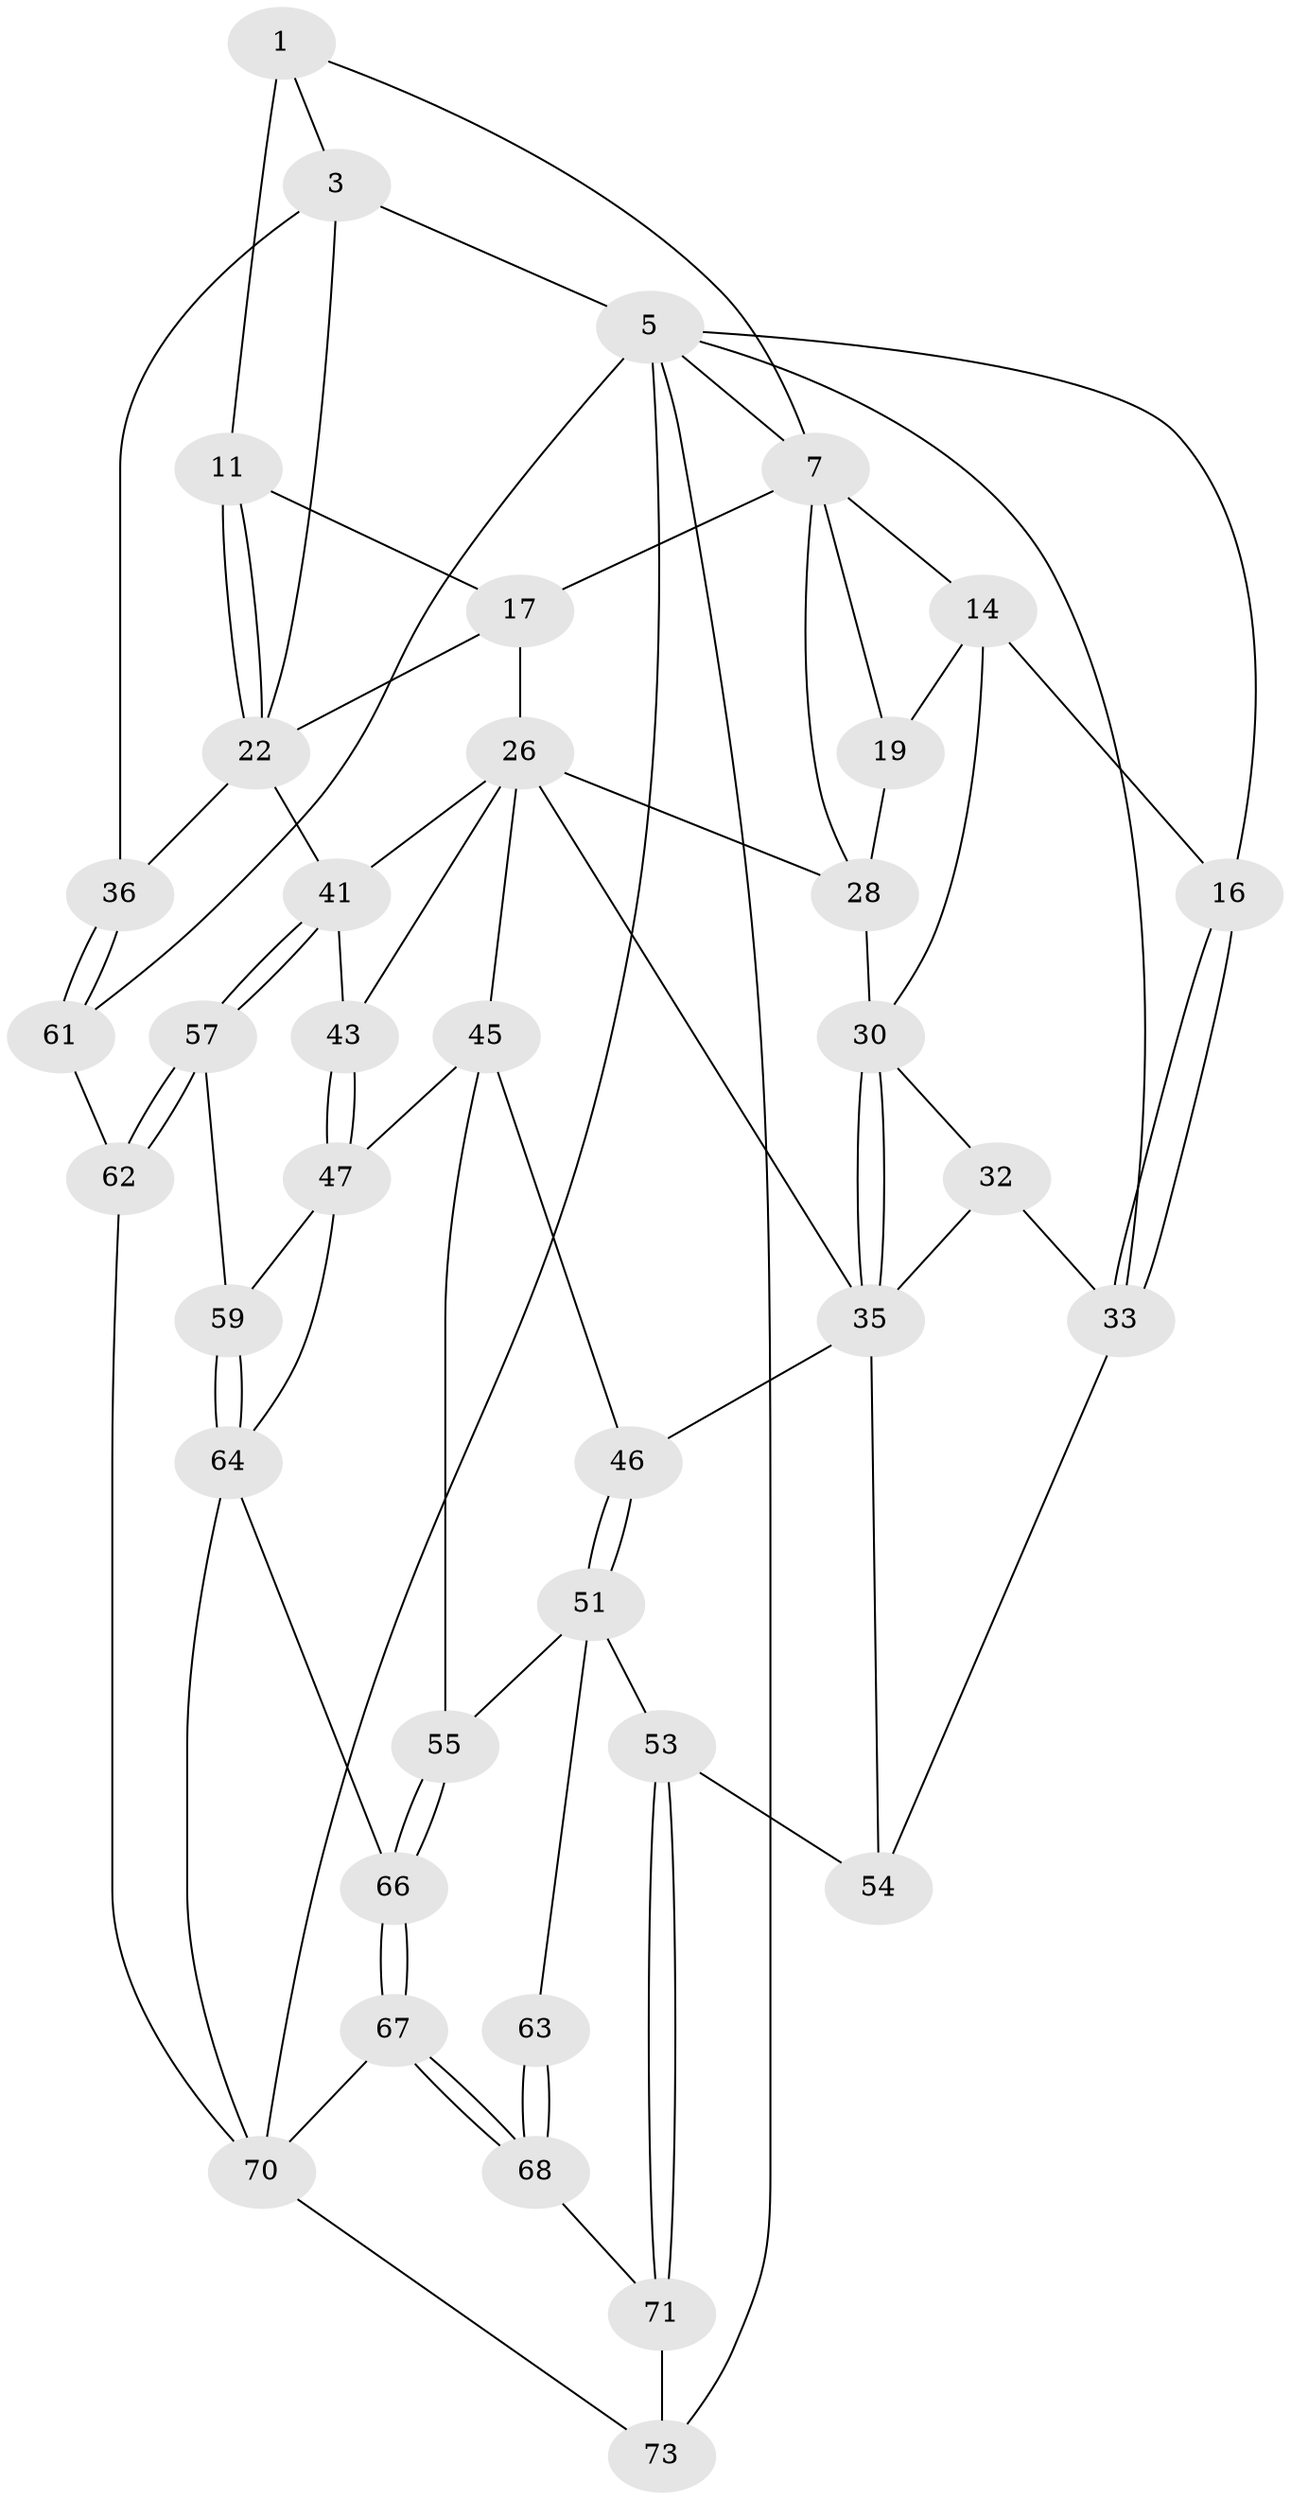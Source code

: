 // original degree distribution, {3: 0.025974025974025976, 5: 0.5714285714285714, 4: 0.22077922077922077, 6: 0.18181818181818182}
// Generated by graph-tools (version 1.1) at 2025/16/03/09/25 04:16:49]
// undirected, 38 vertices, 84 edges
graph export_dot {
graph [start="1"]
  node [color=gray90,style=filled];
  1 [pos="+0.7666422139366826+0",super="+6+2"];
  3 [pos="+1+0.17811724767570772",super="+4+24"];
  5 [pos="+0.7631046790577756+0",super="+10+13"];
  7 [pos="+0.5564846562054645+0.13992258112421646",super="+8+18"];
  11 [pos="+0.9712935302817628+0.20488836567870478",super="+12"];
  14 [pos="+0.24439792929204215+0.29642163763287455",super="+15"];
  16 [pos="+0+0.2942713789967006"];
  17 [pos="+0.7391331376460095+0.27909461514003886",super="+23"];
  19 [pos="+0.4081149010654116+0.2145191324213456",super="+20"];
  22 [pos="+0.8052953304933391+0.38640874937525366",super="+25"];
  26 [pos="+0.6340753597191959+0.4553502934408429",super="+27"];
  28 [pos="+0.5052396850647416+0.36925579843505313",super="+29"];
  30 [pos="+0.3574397394136111+0.4448443672286551",super="+31"];
  32 [pos="+0.1677281245449611+0.5656471481141557"];
  33 [pos="+0+0.435715469885259",super="+49"];
  35 [pos="+0.3552569337787104+0.47844221879188553",super="+38"];
  36 [pos="+1+0.6600641952867395",super="+37"];
  41 [pos="+0.6934581799926954+0.6536962254668558",super="+42"];
  43 [pos="+0.5447256331621974+0.6309896106094959"];
  45 [pos="+0.4547746477437511+0.580445206074408",super="+48"];
  46 [pos="+0.3275884817030639+0.5889231887139216"];
  47 [pos="+0.4921545711218085+0.7010769058864132",super="+60"];
  51 [pos="+0.39036178481720585+0.6825538667244602",super="+52+56"];
  53 [pos="+0.18747134008917285+0.7394887426883674"];
  54 [pos="+0.1707394706652171+0.7152363337262116"];
  55 [pos="+0.47024201950851513+0.7073707464278187"];
  57 [pos="+0.6908227939618781+0.7027383982792812",super="+58"];
  59 [pos="+0.6085838640875527+0.7463659365180928"];
  61 [pos="+1+0.6849717248101812"];
  62 [pos="+0.8817619318527437+0.7918447353120359",super="+69"];
  63 [pos="+0.3528316299630248+0.8417462330518721"];
  64 [pos="+0.5757741519331178+0.8495591479028014",super="+65"];
  66 [pos="+0.464571512672692+0.7872195791214295"];
  67 [pos="+0.3893313408980145+0.88773576909592"];
  68 [pos="+0.3536343768216225+0.8749123152508618"];
  70 [pos="+0.6438224123927456+1",super="+75"];
  71 [pos="+0.19638805399743114+0.775000591602893",super="+72+74"];
  73 [pos="+0+1"];
  1 -- 7;
  1 -- 3;
  1 -- 11 [weight=2];
  3 -- 36 [weight=2];
  3 -- 5 [weight=2];
  3 -- 22;
  5 -- 16;
  5 -- 73;
  5 -- 61;
  5 -- 7;
  5 -- 70;
  5 -- 33;
  7 -- 19 [weight=2];
  7 -- 14;
  7 -- 17;
  7 -- 28;
  11 -- 22;
  11 -- 22;
  11 -- 17;
  14 -- 16;
  14 -- 19;
  14 -- 30;
  16 -- 33;
  16 -- 33;
  17 -- 26;
  17 -- 22;
  19 -- 28;
  22 -- 41;
  22 -- 36;
  26 -- 41;
  26 -- 35;
  26 -- 43;
  26 -- 28;
  26 -- 45;
  28 -- 30;
  30 -- 35;
  30 -- 35;
  30 -- 32;
  32 -- 33;
  32 -- 35;
  33 -- 54;
  35 -- 46;
  35 -- 54;
  36 -- 61;
  36 -- 61;
  41 -- 57;
  41 -- 57;
  41 -- 43;
  43 -- 47;
  43 -- 47;
  45 -- 46;
  45 -- 55;
  45 -- 47;
  46 -- 51;
  46 -- 51;
  47 -- 64;
  47 -- 59;
  51 -- 53;
  51 -- 63 [weight=2];
  51 -- 55;
  53 -- 54;
  53 -- 71;
  53 -- 71;
  55 -- 66;
  55 -- 66;
  57 -- 62 [weight=2];
  57 -- 62;
  57 -- 59;
  59 -- 64;
  59 -- 64;
  61 -- 62;
  62 -- 70;
  63 -- 68;
  63 -- 68;
  64 -- 66;
  64 -- 70;
  66 -- 67;
  66 -- 67;
  67 -- 68;
  67 -- 68;
  67 -- 70;
  68 -- 71;
  70 -- 73;
  71 -- 73;
}
